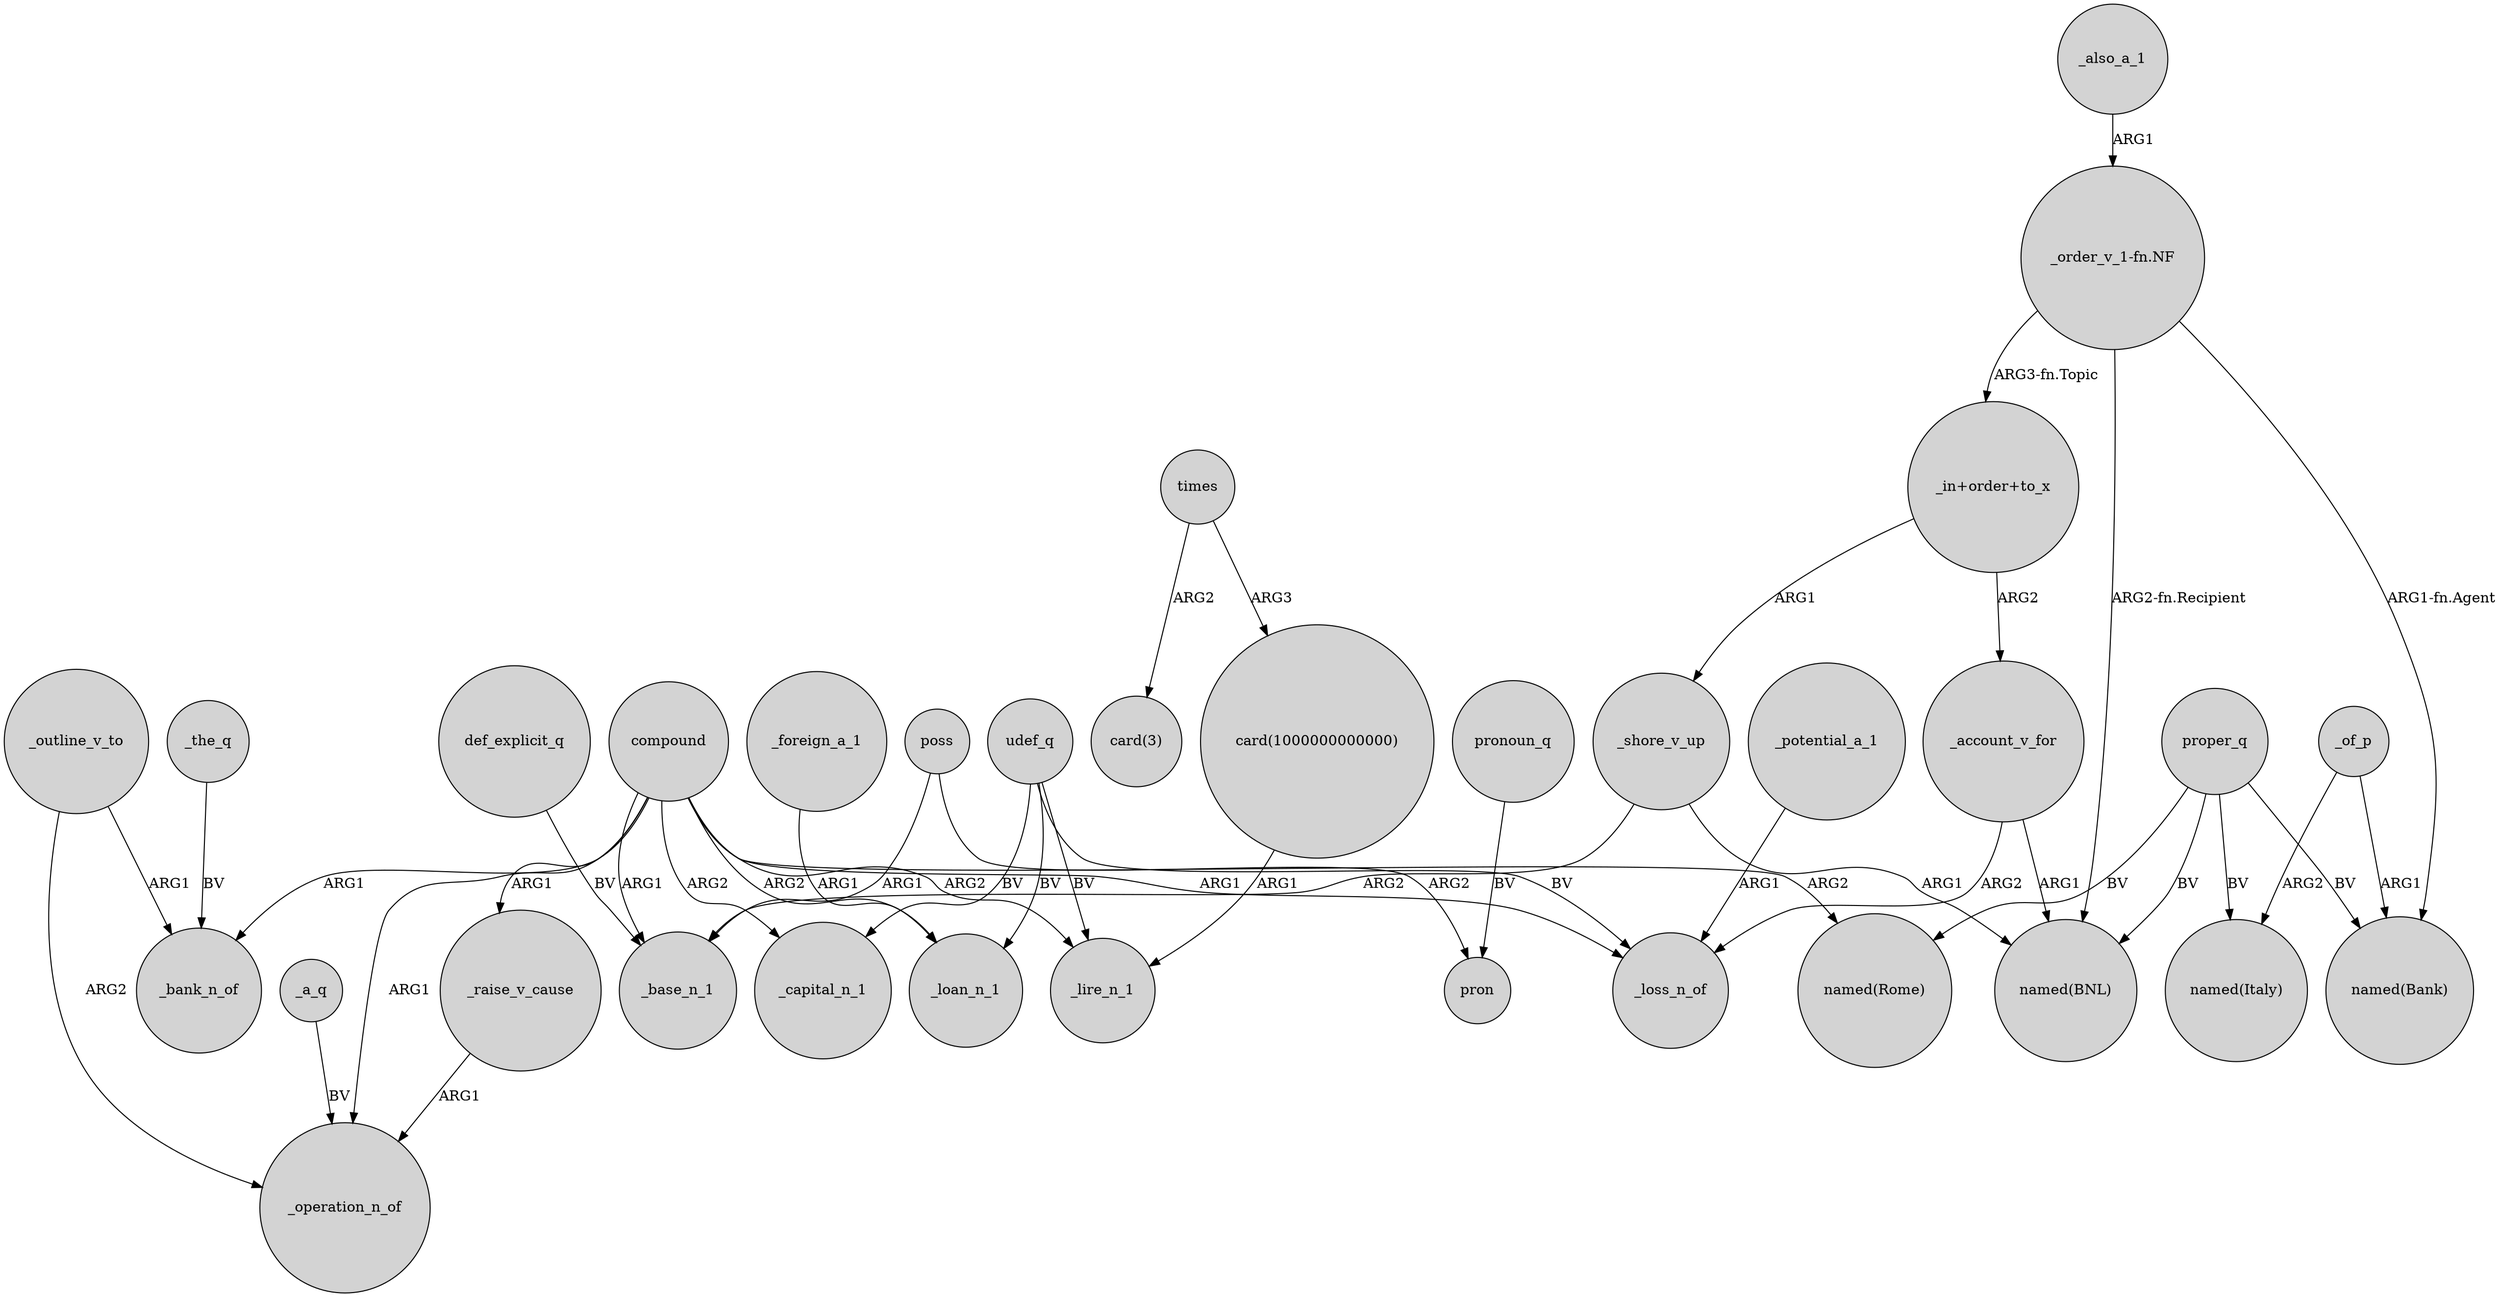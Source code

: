 digraph {
	node [shape=circle style=filled]
	poss -> _base_n_1 [label=ARG1]
	compound -> _operation_n_of [label=ARG1]
	_a_q -> _operation_n_of [label=BV]
	compound -> _capital_n_1 [label=ARG2]
	"_order_v_1-fn.NF" -> "_in+order+to_x" [label="ARG3-fn.Topic"]
	poss -> pron [label=ARG2]
	_foreign_a_1 -> _loan_n_1 [label=ARG1]
	_shore_v_up -> "named(BNL)" [label=ARG1]
	compound -> _lire_n_1 [label=ARG2]
	_also_a_1 -> "_order_v_1-fn.NF" [label=ARG1]
	_shore_v_up -> _base_n_1 [label=ARG2]
	proper_q -> "named(BNL)" [label=BV]
	_outline_v_to -> _operation_n_of [label=ARG2]
	proper_q -> "named(Rome)" [label=BV]
	compound -> _bank_n_of [label=ARG1]
	def_explicit_q -> _base_n_1 [label=BV]
	compound -> _loan_n_1 [label=ARG2]
	_outline_v_to -> _bank_n_of [label=ARG1]
	udef_q -> _lire_n_1 [label=BV]
	proper_q -> "named(Bank)" [label=BV]
	pronoun_q -> pron [label=BV]
	"_order_v_1-fn.NF" -> "named(Bank)" [label="ARG1-fn.Agent"]
	_the_q -> _bank_n_of [label=BV]
	times -> "card(1000000000000)" [label=ARG3]
	_of_p -> "named(Bank)" [label=ARG1]
	_account_v_for -> "named(BNL)" [label=ARG1]
	compound -> _raise_v_cause [label=ARG1]
	"_order_v_1-fn.NF" -> "named(BNL)" [label="ARG2-fn.Recipient"]
	_account_v_for -> _loss_n_of [label=ARG2]
	_potential_a_1 -> _loss_n_of [label=ARG1]
	"card(1000000000000)" -> _lire_n_1 [label=ARG1]
	compound -> "named(Rome)" [label=ARG2]
	times -> "card(3)" [label=ARG2]
	compound -> _loss_n_of [label=ARG1]
	_raise_v_cause -> _operation_n_of [label=ARG1]
	_of_p -> "named(Italy)" [label=ARG2]
	compound -> _base_n_1 [label=ARG1]
	"_in+order+to_x" -> _shore_v_up [label=ARG1]
	"_in+order+to_x" -> _account_v_for [label=ARG2]
	udef_q -> _loss_n_of [label=BV]
	udef_q -> _loan_n_1 [label=BV]
	udef_q -> _capital_n_1 [label=BV]
	proper_q -> "named(Italy)" [label=BV]
}
